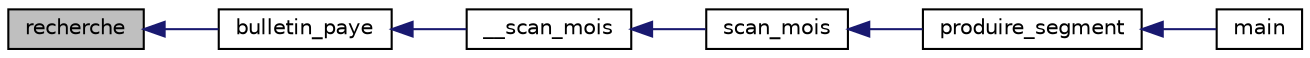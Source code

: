 digraph "recherche"
{
 // INTERACTIVE_SVG=YES
  edge [fontname="Helvetica",fontsize="10",labelfontname="Helvetica",labelfontsize="10"];
  node [fontname="Helvetica",fontsize="10",shape=record];
  rankdir="LR";
  Node26 [label="recherche",height=0.2,width=0.4,color="black", fillcolor="grey75", style="filled", fontcolor="black"];
  Node26 -> Node27 [dir="back",color="midnightblue",fontsize="10",style="solid",fontname="Helvetica"];
  Node27 [label="bulletin_paye",height=0.2,width=0.4,color="black", fillcolor="white", style="filled",URL="$recherche_8h.html#a36576fe3eaca7bc6525c43d9bed05738",tooltip="Crée le répertoire d&#39;exportation d&#39;un bulletin de paye donné pour un matricule, un mois et une année ..."];
  Node27 -> Node28 [dir="back",color="midnightblue",fontsize="10",style="solid",fontname="Helvetica"];
  Node28 [label="__scan_mois",height=0.2,width=0.4,color="black", fillcolor="white", style="filled",URL="$recherche_8cpp.html#a142c86cfc71536c9cfaf6fa9e47a1611"];
  Node28 -> Node29 [dir="back",color="midnightblue",fontsize="10",style="solid",fontname="Helvetica"];
  Node29 [label="scan_mois",height=0.2,width=0.4,color="black", fillcolor="white", style="filled",URL="$recherche_8h.html#a713c0327e5f4e9113b4325d7375d5adf",tooltip="Lance l&#39;extraction d&#39;un bulletin de paye pour un matricule, un mois et une année donnés. "];
  Node29 -> Node30 [dir="back",color="midnightblue",fontsize="10",style="solid",fontname="Helvetica"];
  Node30 [label="produire_segment",height=0.2,width=0.4,color="black", fillcolor="white", style="filled",URL="$lhx_2main_8cpp.html#abb1f1ad236423a832fd1efa1e9deeafa",tooltip="Pour un segment donné (sous-ensemble de bases de paye XML), redécoupe le segment en partie égales ou ..."];
  Node30 -> Node31 [dir="back",color="midnightblue",fontsize="10",style="solid",fontname="Helvetica"];
  Node31 [label="main",height=0.2,width=0.4,color="black", fillcolor="white", style="filled",URL="$lhx_2main_8cpp.html#a3c04138a5bfe5d72780bb7e82a18e627"];
}

